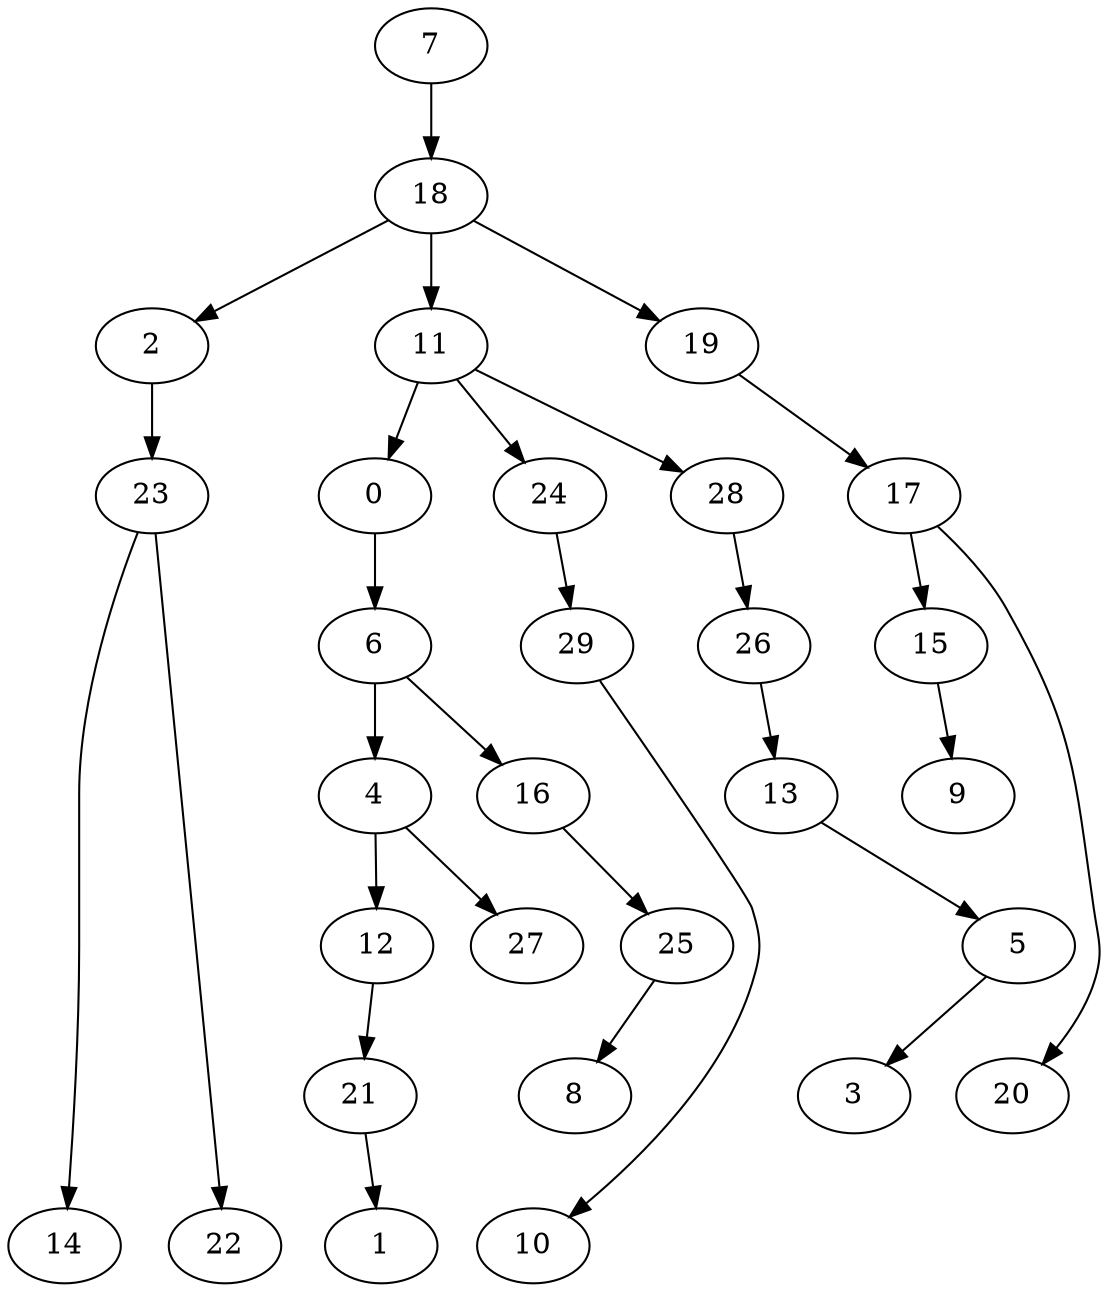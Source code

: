 digraph g {
0;
1;
2;
3;
4;
5;
6;
7;
8;
9;
10;
11;
12;
13;
14;
15;
16;
17;
18;
19;
20;
21;
22;
23;
24;
25;
26;
27;
28;
29;
0 -> 6 [weight=1];
2 -> 23 [weight=0];
4 -> 12 [weight=0];
4 -> 27 [weight=0];
5 -> 3 [weight=0];
6 -> 4 [weight=0];
6 -> 16 [weight=0];
7 -> 18 [weight=1];
11 -> 0 [weight=0];
11 -> 24 [weight=0];
11 -> 28 [weight=0];
12 -> 21 [weight=0];
13 -> 5 [weight=0];
15 -> 9 [weight=0];
16 -> 25 [weight=0];
17 -> 15 [weight=0];
17 -> 20 [weight=0];
18 -> 2 [weight=0];
18 -> 11 [weight=2];
18 -> 19 [weight=0];
19 -> 17 [weight=0];
21 -> 1 [weight=0];
23 -> 14 [weight=0];
23 -> 22 [weight=0];
24 -> 29 [weight=0];
25 -> 8 [weight=0];
26 -> 13 [weight=0];
28 -> 26 [weight=0];
29 -> 10 [weight=0];
}
